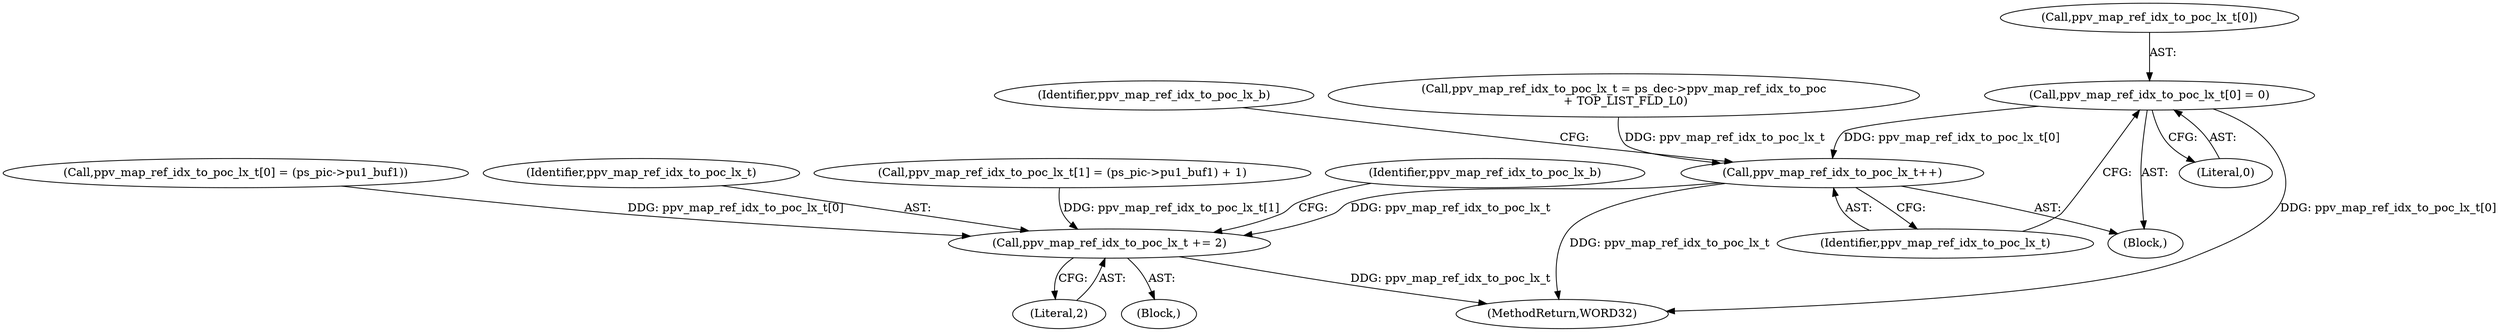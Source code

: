 digraph "0_Android_943323f1d9d3dd5c2634deb26cbe72343ca6b3db_2@array" {
"1000501" [label="(Call,ppv_map_ref_idx_to_poc_lx_t[0] = 0)"];
"1000506" [label="(Call,ppv_map_ref_idx_to_poc_lx_t++)"];
"1000573" [label="(Call,ppv_map_ref_idx_to_poc_lx_t += 2)"];
"1000502" [label="(Call,ppv_map_ref_idx_to_poc_lx_t[0])"];
"1000575" [label="(Literal,2)"];
"1000507" [label="(Identifier,ppv_map_ref_idx_to_poc_lx_t)"];
"1000573" [label="(Call,ppv_map_ref_idx_to_poc_lx_t += 2)"];
"1000564" [label="(Call,ppv_map_ref_idx_to_poc_lx_t[1] = (ps_pic->pu1_buf1) + 1)"];
"1001036" [label="(MethodReturn,WORD32)"];
"1000501" [label="(Call,ppv_map_ref_idx_to_poc_lx_t[0] = 0)"];
"1000506" [label="(Call,ppv_map_ref_idx_to_poc_lx_t++)"];
"1000505" [label="(Literal,0)"];
"1000510" [label="(Identifier,ppv_map_ref_idx_to_poc_lx_b)"];
"1000577" [label="(Identifier,ppv_map_ref_idx_to_poc_lx_b)"];
"1000541" [label="(Call,ppv_map_ref_idx_to_poc_lx_t[0] = (ps_pic->pu1_buf1))"];
"1000574" [label="(Identifier,ppv_map_ref_idx_to_poc_lx_t)"];
"1000482" [label="(Block,)"];
"1000531" [label="(Block,)"];
"1000487" [label="(Call,ppv_map_ref_idx_to_poc_lx_t = ps_dec->ppv_map_ref_idx_to_poc\n + TOP_LIST_FLD_L0)"];
"1000501" -> "1000482"  [label="AST: "];
"1000501" -> "1000505"  [label="CFG: "];
"1000502" -> "1000501"  [label="AST: "];
"1000505" -> "1000501"  [label="AST: "];
"1000507" -> "1000501"  [label="CFG: "];
"1000501" -> "1001036"  [label="DDG: ppv_map_ref_idx_to_poc_lx_t[0]"];
"1000501" -> "1000506"  [label="DDG: ppv_map_ref_idx_to_poc_lx_t[0]"];
"1000506" -> "1000482"  [label="AST: "];
"1000506" -> "1000507"  [label="CFG: "];
"1000507" -> "1000506"  [label="AST: "];
"1000510" -> "1000506"  [label="CFG: "];
"1000506" -> "1001036"  [label="DDG: ppv_map_ref_idx_to_poc_lx_t"];
"1000487" -> "1000506"  [label="DDG: ppv_map_ref_idx_to_poc_lx_t"];
"1000506" -> "1000573"  [label="DDG: ppv_map_ref_idx_to_poc_lx_t"];
"1000573" -> "1000531"  [label="AST: "];
"1000573" -> "1000575"  [label="CFG: "];
"1000574" -> "1000573"  [label="AST: "];
"1000575" -> "1000573"  [label="AST: "];
"1000577" -> "1000573"  [label="CFG: "];
"1000573" -> "1001036"  [label="DDG: ppv_map_ref_idx_to_poc_lx_t"];
"1000541" -> "1000573"  [label="DDG: ppv_map_ref_idx_to_poc_lx_t[0]"];
"1000564" -> "1000573"  [label="DDG: ppv_map_ref_idx_to_poc_lx_t[1]"];
}
